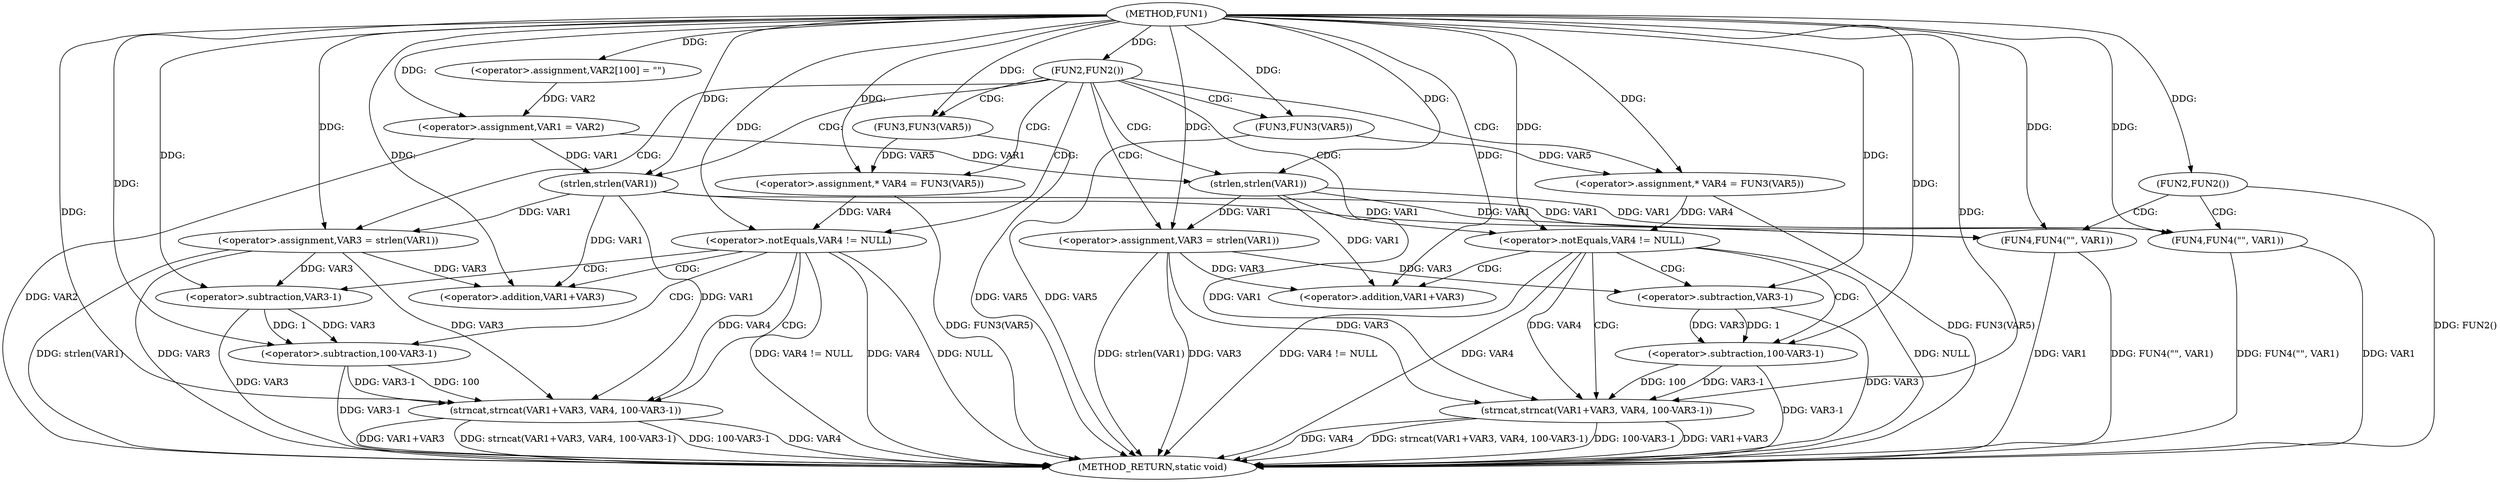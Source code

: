 digraph FUN1 {  
"1000100" [label = "(METHOD,FUN1)" ]
"1000178" [label = "(METHOD_RETURN,static void)" ]
"1000104" [label = "(<operator>.assignment,VAR2[100] = \"\")" ]
"1000107" [label = "(<operator>.assignment,VAR1 = VAR2)" ]
"1000111" [label = "(FUN2,FUN2())" ]
"1000115" [label = "(<operator>.assignment,VAR3 = strlen(VAR1))" ]
"1000117" [label = "(strlen,strlen(VAR1))" ]
"1000120" [label = "(<operator>.assignment,* VAR4 = FUN3(VAR5))" ]
"1000122" [label = "(FUN3,FUN3(VAR5))" ]
"1000125" [label = "(<operator>.notEquals,VAR4 != NULL)" ]
"1000129" [label = "(strncat,strncat(VAR1+VAR3, VAR4, 100-VAR3-1))" ]
"1000130" [label = "(<operator>.addition,VAR1+VAR3)" ]
"1000134" [label = "(<operator>.subtraction,100-VAR3-1)" ]
"1000136" [label = "(<operator>.subtraction,VAR3-1)" ]
"1000143" [label = "(<operator>.assignment,VAR3 = strlen(VAR1))" ]
"1000145" [label = "(strlen,strlen(VAR1))" ]
"1000148" [label = "(<operator>.assignment,* VAR4 = FUN3(VAR5))" ]
"1000150" [label = "(FUN3,FUN3(VAR5))" ]
"1000153" [label = "(<operator>.notEquals,VAR4 != NULL)" ]
"1000157" [label = "(strncat,strncat(VAR1+VAR3, VAR4, 100-VAR3-1))" ]
"1000158" [label = "(<operator>.addition,VAR1+VAR3)" ]
"1000162" [label = "(<operator>.subtraction,100-VAR3-1)" ]
"1000164" [label = "(<operator>.subtraction,VAR3-1)" ]
"1000168" [label = "(FUN2,FUN2())" ]
"1000170" [label = "(FUN4,FUN4(\"\", VAR1))" ]
"1000175" [label = "(FUN4,FUN4(\"\", VAR1))" ]
  "1000115" -> "1000178"  [ label = "DDG: strlen(VAR1)"] 
  "1000170" -> "1000178"  [ label = "DDG: VAR1"] 
  "1000125" -> "1000178"  [ label = "DDG: VAR4 != NULL"] 
  "1000157" -> "1000178"  [ label = "DDG: strncat(VAR1+VAR3, VAR4, 100-VAR3-1)"] 
  "1000122" -> "1000178"  [ label = "DDG: VAR5"] 
  "1000129" -> "1000178"  [ label = "DDG: VAR4"] 
  "1000153" -> "1000178"  [ label = "DDG: VAR4"] 
  "1000157" -> "1000178"  [ label = "DDG: 100-VAR3-1"] 
  "1000164" -> "1000178"  [ label = "DDG: VAR3"] 
  "1000168" -> "1000178"  [ label = "DDG: FUN2()"] 
  "1000129" -> "1000178"  [ label = "DDG: VAR1+VAR3"] 
  "1000162" -> "1000178"  [ label = "DDG: VAR3-1"] 
  "1000125" -> "1000178"  [ label = "DDG: VAR4"] 
  "1000150" -> "1000178"  [ label = "DDG: VAR5"] 
  "1000129" -> "1000178"  [ label = "DDG: strncat(VAR1+VAR3, VAR4, 100-VAR3-1)"] 
  "1000153" -> "1000178"  [ label = "DDG: NULL"] 
  "1000157" -> "1000178"  [ label = "DDG: VAR1+VAR3"] 
  "1000143" -> "1000178"  [ label = "DDG: VAR3"] 
  "1000129" -> "1000178"  [ label = "DDG: 100-VAR3-1"] 
  "1000125" -> "1000178"  [ label = "DDG: NULL"] 
  "1000153" -> "1000178"  [ label = "DDG: VAR4 != NULL"] 
  "1000134" -> "1000178"  [ label = "DDG: VAR3-1"] 
  "1000120" -> "1000178"  [ label = "DDG: FUN3(VAR5)"] 
  "1000143" -> "1000178"  [ label = "DDG: strlen(VAR1)"] 
  "1000175" -> "1000178"  [ label = "DDG: VAR1"] 
  "1000170" -> "1000178"  [ label = "DDG: FUN4(\"\", VAR1)"] 
  "1000148" -> "1000178"  [ label = "DDG: FUN3(VAR5)"] 
  "1000157" -> "1000178"  [ label = "DDG: VAR4"] 
  "1000115" -> "1000178"  [ label = "DDG: VAR3"] 
  "1000136" -> "1000178"  [ label = "DDG: VAR3"] 
  "1000175" -> "1000178"  [ label = "DDG: FUN4(\"\", VAR1)"] 
  "1000107" -> "1000178"  [ label = "DDG: VAR2"] 
  "1000100" -> "1000104"  [ label = "DDG: "] 
  "1000104" -> "1000107"  [ label = "DDG: VAR2"] 
  "1000100" -> "1000107"  [ label = "DDG: "] 
  "1000100" -> "1000111"  [ label = "DDG: "] 
  "1000117" -> "1000115"  [ label = "DDG: VAR1"] 
  "1000100" -> "1000115"  [ label = "DDG: "] 
  "1000107" -> "1000117"  [ label = "DDG: VAR1"] 
  "1000100" -> "1000117"  [ label = "DDG: "] 
  "1000122" -> "1000120"  [ label = "DDG: VAR5"] 
  "1000100" -> "1000120"  [ label = "DDG: "] 
  "1000100" -> "1000122"  [ label = "DDG: "] 
  "1000120" -> "1000125"  [ label = "DDG: VAR4"] 
  "1000100" -> "1000125"  [ label = "DDG: "] 
  "1000117" -> "1000129"  [ label = "DDG: VAR1"] 
  "1000100" -> "1000129"  [ label = "DDG: "] 
  "1000115" -> "1000129"  [ label = "DDG: VAR3"] 
  "1000117" -> "1000130"  [ label = "DDG: VAR1"] 
  "1000100" -> "1000130"  [ label = "DDG: "] 
  "1000115" -> "1000130"  [ label = "DDG: VAR3"] 
  "1000125" -> "1000129"  [ label = "DDG: VAR4"] 
  "1000134" -> "1000129"  [ label = "DDG: 100"] 
  "1000134" -> "1000129"  [ label = "DDG: VAR3-1"] 
  "1000100" -> "1000134"  [ label = "DDG: "] 
  "1000136" -> "1000134"  [ label = "DDG: VAR3"] 
  "1000136" -> "1000134"  [ label = "DDG: 1"] 
  "1000100" -> "1000136"  [ label = "DDG: "] 
  "1000115" -> "1000136"  [ label = "DDG: VAR3"] 
  "1000145" -> "1000143"  [ label = "DDG: VAR1"] 
  "1000100" -> "1000143"  [ label = "DDG: "] 
  "1000107" -> "1000145"  [ label = "DDG: VAR1"] 
  "1000100" -> "1000145"  [ label = "DDG: "] 
  "1000150" -> "1000148"  [ label = "DDG: VAR5"] 
  "1000100" -> "1000148"  [ label = "DDG: "] 
  "1000100" -> "1000150"  [ label = "DDG: "] 
  "1000148" -> "1000153"  [ label = "DDG: VAR4"] 
  "1000100" -> "1000153"  [ label = "DDG: "] 
  "1000145" -> "1000157"  [ label = "DDG: VAR1"] 
  "1000100" -> "1000157"  [ label = "DDG: "] 
  "1000143" -> "1000157"  [ label = "DDG: VAR3"] 
  "1000145" -> "1000158"  [ label = "DDG: VAR1"] 
  "1000100" -> "1000158"  [ label = "DDG: "] 
  "1000143" -> "1000158"  [ label = "DDG: VAR3"] 
  "1000153" -> "1000157"  [ label = "DDG: VAR4"] 
  "1000162" -> "1000157"  [ label = "DDG: 100"] 
  "1000162" -> "1000157"  [ label = "DDG: VAR3-1"] 
  "1000100" -> "1000162"  [ label = "DDG: "] 
  "1000164" -> "1000162"  [ label = "DDG: VAR3"] 
  "1000164" -> "1000162"  [ label = "DDG: 1"] 
  "1000100" -> "1000164"  [ label = "DDG: "] 
  "1000143" -> "1000164"  [ label = "DDG: VAR3"] 
  "1000100" -> "1000168"  [ label = "DDG: "] 
  "1000100" -> "1000170"  [ label = "DDG: "] 
  "1000117" -> "1000170"  [ label = "DDG: VAR1"] 
  "1000145" -> "1000170"  [ label = "DDG: VAR1"] 
  "1000100" -> "1000175"  [ label = "DDG: "] 
  "1000117" -> "1000175"  [ label = "DDG: VAR1"] 
  "1000145" -> "1000175"  [ label = "DDG: VAR1"] 
  "1000111" -> "1000125"  [ label = "CDG: "] 
  "1000111" -> "1000153"  [ label = "CDG: "] 
  "1000111" -> "1000117"  [ label = "CDG: "] 
  "1000111" -> "1000150"  [ label = "CDG: "] 
  "1000111" -> "1000148"  [ label = "CDG: "] 
  "1000111" -> "1000122"  [ label = "CDG: "] 
  "1000111" -> "1000120"  [ label = "CDG: "] 
  "1000111" -> "1000143"  [ label = "CDG: "] 
  "1000111" -> "1000145"  [ label = "CDG: "] 
  "1000111" -> "1000115"  [ label = "CDG: "] 
  "1000125" -> "1000136"  [ label = "CDG: "] 
  "1000125" -> "1000129"  [ label = "CDG: "] 
  "1000125" -> "1000130"  [ label = "CDG: "] 
  "1000125" -> "1000134"  [ label = "CDG: "] 
  "1000153" -> "1000164"  [ label = "CDG: "] 
  "1000153" -> "1000157"  [ label = "CDG: "] 
  "1000153" -> "1000158"  [ label = "CDG: "] 
  "1000153" -> "1000162"  [ label = "CDG: "] 
  "1000168" -> "1000175"  [ label = "CDG: "] 
  "1000168" -> "1000170"  [ label = "CDG: "] 
}
